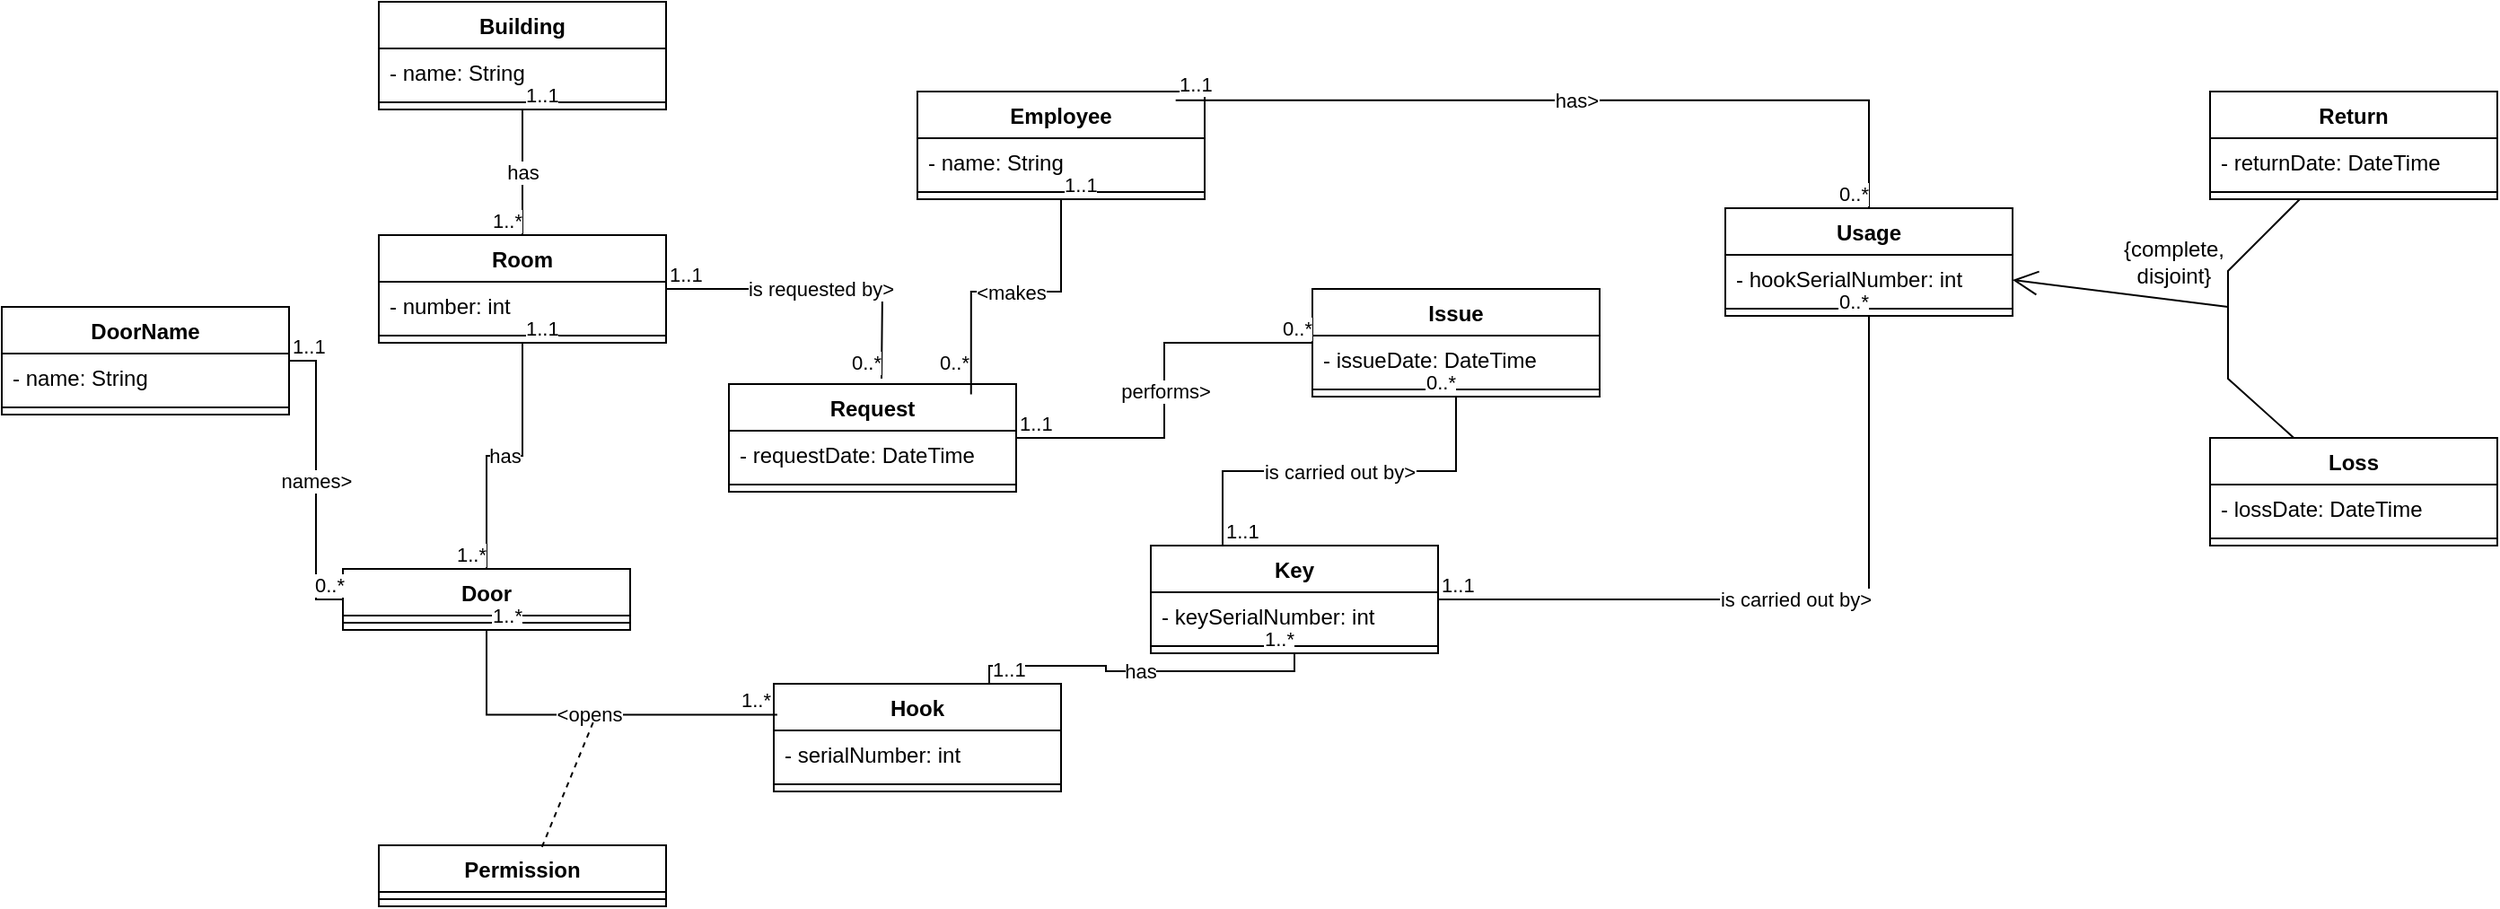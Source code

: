 <mxfile version="20.3.0" type="device"><diagram id="MXa_zbycZNqu51voTaco" name="Page-1"><mxGraphModel dx="1085" dy="-419" grid="1" gridSize="10" guides="1" tooltips="1" connect="1" arrows="1" fold="1" page="1" pageScale="1" pageWidth="850" pageHeight="1100" math="0" shadow="0"><root><mxCell id="0"/><mxCell id="1" parent="0"/><mxCell id="geQF2J1q_TdlYjpUdvWB-1" value="Building" style="swimlane;fontStyle=1;align=center;verticalAlign=top;childLayout=stackLayout;horizontal=1;startSize=26;horizontalStack=0;resizeParent=1;resizeParentMax=0;resizeLast=0;collapsible=1;marginBottom=0;" parent="1" vertex="1"><mxGeometry x="230" y="1170" width="160" height="60" as="geometry"/></mxCell><mxCell id="geQF2J1q_TdlYjpUdvWB-2" value="- name: String" style="text;strokeColor=none;fillColor=none;align=left;verticalAlign=top;spacingLeft=4;spacingRight=4;overflow=hidden;rotatable=0;points=[[0,0.5],[1,0.5]];portConstraint=eastwest;" parent="geQF2J1q_TdlYjpUdvWB-1" vertex="1"><mxGeometry y="26" width="160" height="26" as="geometry"/></mxCell><mxCell id="geQF2J1q_TdlYjpUdvWB-3" value="" style="line;strokeWidth=1;fillColor=none;align=left;verticalAlign=middle;spacingTop=-1;spacingLeft=3;spacingRight=3;rotatable=0;labelPosition=right;points=[];portConstraint=eastwest;strokeColor=inherit;" parent="geQF2J1q_TdlYjpUdvWB-1" vertex="1"><mxGeometry y="52" width="160" height="8" as="geometry"/></mxCell><mxCell id="geQF2J1q_TdlYjpUdvWB-5" value="Room" style="swimlane;fontStyle=1;align=center;verticalAlign=top;childLayout=stackLayout;horizontal=1;startSize=26;horizontalStack=0;resizeParent=1;resizeParentMax=0;resizeLast=0;collapsible=1;marginBottom=0;" parent="1" vertex="1"><mxGeometry x="230" y="1300" width="160" height="60" as="geometry"/></mxCell><mxCell id="geQF2J1q_TdlYjpUdvWB-6" value="- number: int" style="text;strokeColor=none;fillColor=none;align=left;verticalAlign=top;spacingLeft=4;spacingRight=4;overflow=hidden;rotatable=0;points=[[0,0.5],[1,0.5]];portConstraint=eastwest;" parent="geQF2J1q_TdlYjpUdvWB-5" vertex="1"><mxGeometry y="26" width="160" height="26" as="geometry"/></mxCell><mxCell id="geQF2J1q_TdlYjpUdvWB-7" value="" style="line;strokeWidth=1;fillColor=none;align=left;verticalAlign=middle;spacingTop=-1;spacingLeft=3;spacingRight=3;rotatable=0;labelPosition=right;points=[];portConstraint=eastwest;strokeColor=inherit;" parent="geQF2J1q_TdlYjpUdvWB-5" vertex="1"><mxGeometry y="52" width="160" height="8" as="geometry"/></mxCell><mxCell id="geQF2J1q_TdlYjpUdvWB-9" value="Door" style="swimlane;fontStyle=1;align=center;verticalAlign=top;childLayout=stackLayout;horizontal=1;startSize=26;horizontalStack=0;resizeParent=1;resizeParentMax=0;resizeLast=0;collapsible=1;marginBottom=0;" parent="1" vertex="1"><mxGeometry x="210" y="1486" width="160" height="34" as="geometry"/></mxCell><mxCell id="geQF2J1q_TdlYjpUdvWB-11" value="" style="line;strokeWidth=1;fillColor=none;align=left;verticalAlign=middle;spacingTop=-1;spacingLeft=3;spacingRight=3;rotatable=0;labelPosition=right;points=[];portConstraint=eastwest;strokeColor=inherit;" parent="geQF2J1q_TdlYjpUdvWB-9" vertex="1"><mxGeometry y="26" width="160" height="8" as="geometry"/></mxCell><mxCell id="geQF2J1q_TdlYjpUdvWB-13" value="DoorName" style="swimlane;fontStyle=1;align=center;verticalAlign=top;childLayout=stackLayout;horizontal=1;startSize=26;horizontalStack=0;resizeParent=1;resizeParentMax=0;resizeLast=0;collapsible=1;marginBottom=0;" parent="1" vertex="1"><mxGeometry x="20" y="1340" width="160" height="60" as="geometry"/></mxCell><mxCell id="geQF2J1q_TdlYjpUdvWB-14" value="- name: String" style="text;strokeColor=none;fillColor=none;align=left;verticalAlign=top;spacingLeft=4;spacingRight=4;overflow=hidden;rotatable=0;points=[[0,0.5],[1,0.5]];portConstraint=eastwest;" parent="geQF2J1q_TdlYjpUdvWB-13" vertex="1"><mxGeometry y="26" width="160" height="26" as="geometry"/></mxCell><mxCell id="geQF2J1q_TdlYjpUdvWB-15" value="" style="line;strokeWidth=1;fillColor=none;align=left;verticalAlign=middle;spacingTop=-1;spacingLeft=3;spacingRight=3;rotatable=0;labelPosition=right;points=[];portConstraint=eastwest;strokeColor=inherit;" parent="geQF2J1q_TdlYjpUdvWB-13" vertex="1"><mxGeometry y="52" width="160" height="8" as="geometry"/></mxCell><mxCell id="geQF2J1q_TdlYjpUdvWB-17" value="has" style="endArrow=none;html=1;edgeStyle=orthogonalEdgeStyle;rounded=0;" parent="1" source="geQF2J1q_TdlYjpUdvWB-1" target="geQF2J1q_TdlYjpUdvWB-5" edge="1"><mxGeometry relative="1" as="geometry"><mxPoint x="230" y="1380" as="sourcePoint"/><mxPoint x="390" y="1380" as="targetPoint"/></mxGeometry></mxCell><mxCell id="geQF2J1q_TdlYjpUdvWB-18" value="1..1" style="edgeLabel;resizable=0;html=1;align=left;verticalAlign=bottom;" parent="geQF2J1q_TdlYjpUdvWB-17" connectable="0" vertex="1"><mxGeometry x="-1" relative="1" as="geometry"/></mxCell><mxCell id="geQF2J1q_TdlYjpUdvWB-19" value="1..*" style="edgeLabel;resizable=0;html=1;align=right;verticalAlign=bottom;" parent="geQF2J1q_TdlYjpUdvWB-17" connectable="0" vertex="1"><mxGeometry x="1" relative="1" as="geometry"/></mxCell><mxCell id="geQF2J1q_TdlYjpUdvWB-23" value="has" style="endArrow=none;html=1;edgeStyle=orthogonalEdgeStyle;rounded=0;" parent="1" source="geQF2J1q_TdlYjpUdvWB-5" target="geQF2J1q_TdlYjpUdvWB-9" edge="1"><mxGeometry relative="1" as="geometry"><mxPoint x="450" y="1500" as="sourcePoint"/><mxPoint x="610" y="1500" as="targetPoint"/></mxGeometry></mxCell><mxCell id="geQF2J1q_TdlYjpUdvWB-24" value="1..1" style="edgeLabel;resizable=0;html=1;align=left;verticalAlign=bottom;" parent="geQF2J1q_TdlYjpUdvWB-23" connectable="0" vertex="1"><mxGeometry x="-1" relative="1" as="geometry"/></mxCell><mxCell id="geQF2J1q_TdlYjpUdvWB-25" value="1..*" style="edgeLabel;resizable=0;html=1;align=right;verticalAlign=bottom;" parent="geQF2J1q_TdlYjpUdvWB-23" connectable="0" vertex="1"><mxGeometry x="1" relative="1" as="geometry"/></mxCell><mxCell id="geQF2J1q_TdlYjpUdvWB-26" value="names&amp;gt;" style="endArrow=none;html=1;edgeStyle=orthogonalEdgeStyle;rounded=0;entryX=0;entryY=0.5;entryDx=0;entryDy=0;" parent="1" source="geQF2J1q_TdlYjpUdvWB-13" target="geQF2J1q_TdlYjpUdvWB-9" edge="1"><mxGeometry relative="1" as="geometry"><mxPoint x="110" y="1450" as="sourcePoint"/><mxPoint x="390" y="1380" as="targetPoint"/></mxGeometry></mxCell><mxCell id="geQF2J1q_TdlYjpUdvWB-27" value="1..1" style="edgeLabel;resizable=0;html=1;align=left;verticalAlign=bottom;" parent="geQF2J1q_TdlYjpUdvWB-26" connectable="0" vertex="1"><mxGeometry x="-1" relative="1" as="geometry"/></mxCell><mxCell id="geQF2J1q_TdlYjpUdvWB-28" value="0..*" style="edgeLabel;resizable=0;html=1;align=right;verticalAlign=bottom;" parent="geQF2J1q_TdlYjpUdvWB-26" connectable="0" vertex="1"><mxGeometry x="1" relative="1" as="geometry"><mxPoint x="1" as="offset"/></mxGeometry></mxCell><mxCell id="geQF2J1q_TdlYjpUdvWB-29" value="Hook" style="swimlane;fontStyle=1;align=center;verticalAlign=top;childLayout=stackLayout;horizontal=1;startSize=26;horizontalStack=0;resizeParent=1;resizeParentMax=0;resizeLast=0;collapsible=1;marginBottom=0;" parent="1" vertex="1"><mxGeometry x="450" y="1550" width="160" height="60" as="geometry"/></mxCell><mxCell id="geQF2J1q_TdlYjpUdvWB-30" value="- serialNumber: int" style="text;strokeColor=none;fillColor=none;align=left;verticalAlign=top;spacingLeft=4;spacingRight=4;overflow=hidden;rotatable=0;points=[[0,0.5],[1,0.5]];portConstraint=eastwest;" parent="geQF2J1q_TdlYjpUdvWB-29" vertex="1"><mxGeometry y="26" width="160" height="26" as="geometry"/></mxCell><mxCell id="geQF2J1q_TdlYjpUdvWB-31" value="" style="line;strokeWidth=1;fillColor=none;align=left;verticalAlign=middle;spacingTop=-1;spacingLeft=3;spacingRight=3;rotatable=0;labelPosition=right;points=[];portConstraint=eastwest;strokeColor=inherit;" parent="geQF2J1q_TdlYjpUdvWB-29" vertex="1"><mxGeometry y="52" width="160" height="8" as="geometry"/></mxCell><mxCell id="geQF2J1q_TdlYjpUdvWB-33" value="Permission" style="swimlane;fontStyle=1;align=center;verticalAlign=top;childLayout=stackLayout;horizontal=1;startSize=26;horizontalStack=0;resizeParent=1;resizeParentMax=0;resizeLast=0;collapsible=1;marginBottom=0;" parent="1" vertex="1"><mxGeometry x="230" y="1640" width="160" height="34" as="geometry"/></mxCell><mxCell id="geQF2J1q_TdlYjpUdvWB-35" value="" style="line;strokeWidth=1;fillColor=none;align=left;verticalAlign=middle;spacingTop=-1;spacingLeft=3;spacingRight=3;rotatable=0;labelPosition=right;points=[];portConstraint=eastwest;strokeColor=inherit;" parent="geQF2J1q_TdlYjpUdvWB-33" vertex="1"><mxGeometry y="26" width="160" height="8" as="geometry"/></mxCell><mxCell id="geQF2J1q_TdlYjpUdvWB-37" value="&amp;lt;opens" style="endArrow=none;html=1;edgeStyle=orthogonalEdgeStyle;rounded=0;exitX=0.012;exitY=0.287;exitDx=0;exitDy=0;exitPerimeter=0;" parent="1" source="geQF2J1q_TdlYjpUdvWB-29" target="geQF2J1q_TdlYjpUdvWB-9" edge="1"><mxGeometry relative="1" as="geometry"><mxPoint x="470" y="1507" as="sourcePoint"/><mxPoint x="520" y="1600" as="targetPoint"/></mxGeometry></mxCell><mxCell id="geQF2J1q_TdlYjpUdvWB-38" value="1..*" style="edgeLabel;resizable=0;html=1;align=left;verticalAlign=bottom;" parent="geQF2J1q_TdlYjpUdvWB-37" connectable="0" vertex="1"><mxGeometry x="-1" relative="1" as="geometry"><mxPoint x="-22" as="offset"/></mxGeometry></mxCell><mxCell id="geQF2J1q_TdlYjpUdvWB-39" value="1..*" style="edgeLabel;resizable=0;html=1;align=right;verticalAlign=bottom;" parent="geQF2J1q_TdlYjpUdvWB-37" connectable="0" vertex="1"><mxGeometry x="1" relative="1" as="geometry"><mxPoint x="20" as="offset"/></mxGeometry></mxCell><mxCell id="geQF2J1q_TdlYjpUdvWB-40" value="" style="endArrow=none;dashed=1;html=1;rounded=0;exitX=0.568;exitY=0.029;exitDx=0;exitDy=0;exitPerimeter=0;" parent="1" source="geQF2J1q_TdlYjpUdvWB-33" edge="1"><mxGeometry width="50" height="50" relative="1" as="geometry"><mxPoint x="390" y="1530" as="sourcePoint"/><mxPoint x="350" y="1570" as="targetPoint"/></mxGeometry></mxCell><mxCell id="geQF2J1q_TdlYjpUdvWB-41" value="Key" style="swimlane;fontStyle=1;align=center;verticalAlign=top;childLayout=stackLayout;horizontal=1;startSize=26;horizontalStack=0;resizeParent=1;resizeParentMax=0;resizeLast=0;collapsible=1;marginBottom=0;" parent="1" vertex="1"><mxGeometry x="660" y="1473" width="160" height="60" as="geometry"/></mxCell><mxCell id="geQF2J1q_TdlYjpUdvWB-62" value="- keySerialNumber: int" style="text;strokeColor=none;fillColor=none;align=left;verticalAlign=top;spacingLeft=4;spacingRight=4;overflow=hidden;rotatable=0;points=[[0,0.5],[1,0.5]];portConstraint=eastwest;" parent="geQF2J1q_TdlYjpUdvWB-41" vertex="1"><mxGeometry y="26" width="160" height="26" as="geometry"/></mxCell><mxCell id="geQF2J1q_TdlYjpUdvWB-43" value="" style="line;strokeWidth=1;fillColor=none;align=left;verticalAlign=middle;spacingTop=-1;spacingLeft=3;spacingRight=3;rotatable=0;labelPosition=right;points=[];portConstraint=eastwest;strokeColor=inherit;" parent="geQF2J1q_TdlYjpUdvWB-41" vertex="1"><mxGeometry y="52" width="160" height="8" as="geometry"/></mxCell><mxCell id="geQF2J1q_TdlYjpUdvWB-45" value="has" style="endArrow=none;html=1;edgeStyle=orthogonalEdgeStyle;rounded=0;exitX=0.75;exitY=0;exitDx=0;exitDy=0;" parent="1" source="geQF2J1q_TdlYjpUdvWB-29" target="geQF2J1q_TdlYjpUdvWB-41" edge="1"><mxGeometry relative="1" as="geometry"><mxPoint x="410" y="1450" as="sourcePoint"/><mxPoint x="570" y="1450" as="targetPoint"/></mxGeometry></mxCell><mxCell id="geQF2J1q_TdlYjpUdvWB-46" value="1..1" style="edgeLabel;resizable=0;html=1;align=left;verticalAlign=bottom;" parent="geQF2J1q_TdlYjpUdvWB-45" connectable="0" vertex="1"><mxGeometry x="-1" relative="1" as="geometry"/></mxCell><mxCell id="geQF2J1q_TdlYjpUdvWB-47" value="1..*" style="edgeLabel;resizable=0;html=1;align=right;verticalAlign=bottom;" parent="geQF2J1q_TdlYjpUdvWB-45" connectable="0" vertex="1"><mxGeometry x="1" relative="1" as="geometry"/></mxCell><mxCell id="geQF2J1q_TdlYjpUdvWB-48" value="Employee" style="swimlane;fontStyle=1;align=center;verticalAlign=top;childLayout=stackLayout;horizontal=1;startSize=26;horizontalStack=0;resizeParent=1;resizeParentMax=0;resizeLast=0;collapsible=1;marginBottom=0;" parent="1" vertex="1"><mxGeometry x="530" y="1220" width="160" height="60" as="geometry"/></mxCell><mxCell id="geQF2J1q_TdlYjpUdvWB-49" value="- name: String" style="text;strokeColor=none;fillColor=none;align=left;verticalAlign=top;spacingLeft=4;spacingRight=4;overflow=hidden;rotatable=0;points=[[0,0.5],[1,0.5]];portConstraint=eastwest;" parent="geQF2J1q_TdlYjpUdvWB-48" vertex="1"><mxGeometry y="26" width="160" height="26" as="geometry"/></mxCell><mxCell id="geQF2J1q_TdlYjpUdvWB-50" value="" style="line;strokeWidth=1;fillColor=none;align=left;verticalAlign=middle;spacingTop=-1;spacingLeft=3;spacingRight=3;rotatable=0;labelPosition=right;points=[];portConstraint=eastwest;strokeColor=inherit;" parent="geQF2J1q_TdlYjpUdvWB-48" vertex="1"><mxGeometry y="52" width="160" height="8" as="geometry"/></mxCell><mxCell id="geQF2J1q_TdlYjpUdvWB-52" value="Request" style="swimlane;fontStyle=1;align=center;verticalAlign=top;childLayout=stackLayout;horizontal=1;startSize=26;horizontalStack=0;resizeParent=1;resizeParentMax=0;resizeLast=0;collapsible=1;marginBottom=0;" parent="1" vertex="1"><mxGeometry x="425" y="1383" width="160" height="60" as="geometry"/></mxCell><mxCell id="geQF2J1q_TdlYjpUdvWB-53" value="- requestDate: DateTime" style="text;strokeColor=none;fillColor=none;align=left;verticalAlign=top;spacingLeft=4;spacingRight=4;overflow=hidden;rotatable=0;points=[[0,0.5],[1,0.5]];portConstraint=eastwest;" parent="geQF2J1q_TdlYjpUdvWB-52" vertex="1"><mxGeometry y="26" width="160" height="26" as="geometry"/></mxCell><mxCell id="geQF2J1q_TdlYjpUdvWB-54" value="" style="line;strokeWidth=1;fillColor=none;align=left;verticalAlign=middle;spacingTop=-1;spacingLeft=3;spacingRight=3;rotatable=0;labelPosition=right;points=[];portConstraint=eastwest;strokeColor=inherit;" parent="geQF2J1q_TdlYjpUdvWB-52" vertex="1"><mxGeometry y="52" width="160" height="8" as="geometry"/></mxCell><mxCell id="geQF2J1q_TdlYjpUdvWB-56" value="is requested by&amp;gt;" style="endArrow=none;html=1;edgeStyle=orthogonalEdgeStyle;rounded=0;" parent="1" source="geQF2J1q_TdlYjpUdvWB-5" edge="1"><mxGeometry relative="1" as="geometry"><mxPoint x="390" y="1420" as="sourcePoint"/><mxPoint x="510" y="1380" as="targetPoint"/></mxGeometry></mxCell><mxCell id="geQF2J1q_TdlYjpUdvWB-57" value="1..1" style="edgeLabel;resizable=0;html=1;align=left;verticalAlign=bottom;" parent="geQF2J1q_TdlYjpUdvWB-56" connectable="0" vertex="1"><mxGeometry x="-1" relative="1" as="geometry"/></mxCell><mxCell id="geQF2J1q_TdlYjpUdvWB-58" value="0..*" style="edgeLabel;resizable=0;html=1;align=right;verticalAlign=bottom;" parent="geQF2J1q_TdlYjpUdvWB-56" connectable="0" vertex="1"><mxGeometry x="1" relative="1" as="geometry"><mxPoint as="offset"/></mxGeometry></mxCell><mxCell id="geQF2J1q_TdlYjpUdvWB-59" value="&amp;lt;makes" style="endArrow=none;html=1;edgeStyle=orthogonalEdgeStyle;rounded=0;entryX=0.843;entryY=0.096;entryDx=0;entryDy=0;entryPerimeter=0;" parent="1" source="geQF2J1q_TdlYjpUdvWB-48" target="geQF2J1q_TdlYjpUdvWB-52" edge="1"><mxGeometry relative="1" as="geometry"><mxPoint x="390" y="1420" as="sourcePoint"/><mxPoint x="550" y="1390" as="targetPoint"/></mxGeometry></mxCell><mxCell id="geQF2J1q_TdlYjpUdvWB-60" value="1..1" style="edgeLabel;resizable=0;html=1;align=left;verticalAlign=bottom;" parent="geQF2J1q_TdlYjpUdvWB-59" connectable="0" vertex="1"><mxGeometry x="-1" relative="1" as="geometry"/></mxCell><mxCell id="geQF2J1q_TdlYjpUdvWB-61" value="0..*" style="edgeLabel;resizable=0;html=1;align=right;verticalAlign=bottom;" parent="geQF2J1q_TdlYjpUdvWB-59" connectable="0" vertex="1"><mxGeometry x="1" relative="1" as="geometry"><mxPoint y="-9" as="offset"/></mxGeometry></mxCell><mxCell id="_ib2NyO4S4cdY1bmvvRu-2" value="Issue" style="swimlane;fontStyle=1;align=center;verticalAlign=top;childLayout=stackLayout;horizontal=1;startSize=26;horizontalStack=0;resizeParent=1;resizeParentMax=0;resizeLast=0;collapsible=1;marginBottom=0;" parent="1" vertex="1"><mxGeometry x="750" y="1330" width="160" height="60" as="geometry"/></mxCell><mxCell id="_ib2NyO4S4cdY1bmvvRu-3" value="- issueDate: DateTime" style="text;strokeColor=none;fillColor=none;align=left;verticalAlign=top;spacingLeft=4;spacingRight=4;overflow=hidden;rotatable=0;points=[[0,0.5],[1,0.5]];portConstraint=eastwest;" parent="_ib2NyO4S4cdY1bmvvRu-2" vertex="1"><mxGeometry y="26" width="160" height="26" as="geometry"/></mxCell><mxCell id="_ib2NyO4S4cdY1bmvvRu-4" value="" style="line;strokeWidth=1;fillColor=none;align=left;verticalAlign=middle;spacingTop=-1;spacingLeft=3;spacingRight=3;rotatable=0;labelPosition=right;points=[];portConstraint=eastwest;strokeColor=inherit;" parent="_ib2NyO4S4cdY1bmvvRu-2" vertex="1"><mxGeometry y="52" width="160" height="8" as="geometry"/></mxCell><mxCell id="_ib2NyO4S4cdY1bmvvRu-9" value="performs&amp;gt;" style="endArrow=none;html=1;edgeStyle=orthogonalEdgeStyle;rounded=0;" parent="1" source="geQF2J1q_TdlYjpUdvWB-52" target="_ib2NyO4S4cdY1bmvvRu-2" edge="1"><mxGeometry relative="1" as="geometry"><mxPoint x="730" y="1290" as="sourcePoint"/><mxPoint x="890" y="1290" as="targetPoint"/></mxGeometry></mxCell><mxCell id="_ib2NyO4S4cdY1bmvvRu-10" value="1..1" style="edgeLabel;resizable=0;html=1;align=left;verticalAlign=bottom;" parent="_ib2NyO4S4cdY1bmvvRu-9" connectable="0" vertex="1"><mxGeometry x="-1" relative="1" as="geometry"/></mxCell><mxCell id="_ib2NyO4S4cdY1bmvvRu-11" value="0..*" style="edgeLabel;resizable=0;html=1;align=right;verticalAlign=bottom;" parent="_ib2NyO4S4cdY1bmvvRu-9" connectable="0" vertex="1"><mxGeometry x="1" relative="1" as="geometry"/></mxCell><mxCell id="_ib2NyO4S4cdY1bmvvRu-16" value="is carried out by&amp;gt;" style="endArrow=none;html=1;edgeStyle=orthogonalEdgeStyle;rounded=0;exitX=0.25;exitY=0;exitDx=0;exitDy=0;" parent="1" source="geQF2J1q_TdlYjpUdvWB-41" target="_ib2NyO4S4cdY1bmvvRu-2" edge="1"><mxGeometry relative="1" as="geometry"><mxPoint x="400" y="1340" as="sourcePoint"/><mxPoint x="560" y="1340" as="targetPoint"/></mxGeometry></mxCell><mxCell id="_ib2NyO4S4cdY1bmvvRu-17" value="1..1" style="edgeLabel;resizable=0;html=1;align=left;verticalAlign=bottom;" parent="_ib2NyO4S4cdY1bmvvRu-16" connectable="0" vertex="1"><mxGeometry x="-1" relative="1" as="geometry"/></mxCell><mxCell id="_ib2NyO4S4cdY1bmvvRu-18" value="0..*" style="edgeLabel;resizable=0;html=1;align=right;verticalAlign=bottom;" parent="_ib2NyO4S4cdY1bmvvRu-16" connectable="0" vertex="1"><mxGeometry x="1" relative="1" as="geometry"/></mxCell><mxCell id="_ib2NyO4S4cdY1bmvvRu-19" value="Usage" style="swimlane;fontStyle=1;align=center;verticalAlign=top;childLayout=stackLayout;horizontal=1;startSize=26;horizontalStack=0;resizeParent=1;resizeParentMax=0;resizeLast=0;collapsible=1;marginBottom=0;" parent="1" vertex="1"><mxGeometry x="980" y="1285" width="160" height="60" as="geometry"/></mxCell><mxCell id="_ib2NyO4S4cdY1bmvvRu-20" value="- hookSerialNumber: int" style="text;strokeColor=none;fillColor=none;align=left;verticalAlign=top;spacingLeft=4;spacingRight=4;overflow=hidden;rotatable=0;points=[[0,0.5],[1,0.5]];portConstraint=eastwest;" parent="_ib2NyO4S4cdY1bmvvRu-19" vertex="1"><mxGeometry y="26" width="160" height="26" as="geometry"/></mxCell><mxCell id="_ib2NyO4S4cdY1bmvvRu-21" value="" style="line;strokeWidth=1;fillColor=none;align=left;verticalAlign=middle;spacingTop=-1;spacingLeft=3;spacingRight=3;rotatable=0;labelPosition=right;points=[];portConstraint=eastwest;strokeColor=inherit;" parent="_ib2NyO4S4cdY1bmvvRu-19" vertex="1"><mxGeometry y="52" width="160" height="8" as="geometry"/></mxCell><mxCell id="_ib2NyO4S4cdY1bmvvRu-23" value="Loss" style="swimlane;fontStyle=1;align=center;verticalAlign=top;childLayout=stackLayout;horizontal=1;startSize=26;horizontalStack=0;resizeParent=1;resizeParentMax=0;resizeLast=0;collapsible=1;marginBottom=0;" parent="1" vertex="1"><mxGeometry x="1250" y="1413" width="160" height="60" as="geometry"/></mxCell><mxCell id="_ib2NyO4S4cdY1bmvvRu-24" value="- lossDate: DateTime" style="text;strokeColor=none;fillColor=none;align=left;verticalAlign=top;spacingLeft=4;spacingRight=4;overflow=hidden;rotatable=0;points=[[0,0.5],[1,0.5]];portConstraint=eastwest;" parent="_ib2NyO4S4cdY1bmvvRu-23" vertex="1"><mxGeometry y="26" width="160" height="26" as="geometry"/></mxCell><mxCell id="_ib2NyO4S4cdY1bmvvRu-25" value="" style="line;strokeWidth=1;fillColor=none;align=left;verticalAlign=middle;spacingTop=-1;spacingLeft=3;spacingRight=3;rotatable=0;labelPosition=right;points=[];portConstraint=eastwest;strokeColor=inherit;" parent="_ib2NyO4S4cdY1bmvvRu-23" vertex="1"><mxGeometry y="52" width="160" height="8" as="geometry"/></mxCell><mxCell id="_ib2NyO4S4cdY1bmvvRu-27" value="Return" style="swimlane;fontStyle=1;align=center;verticalAlign=top;childLayout=stackLayout;horizontal=1;startSize=26;horizontalStack=0;resizeParent=1;resizeParentMax=0;resizeLast=0;collapsible=1;marginBottom=0;" parent="1" vertex="1"><mxGeometry x="1250" y="1220" width="160" height="60" as="geometry"/></mxCell><mxCell id="_ib2NyO4S4cdY1bmvvRu-28" value="- returnDate: DateTime" style="text;strokeColor=none;fillColor=none;align=left;verticalAlign=top;spacingLeft=4;spacingRight=4;overflow=hidden;rotatable=0;points=[[0,0.5],[1,0.5]];portConstraint=eastwest;" parent="_ib2NyO4S4cdY1bmvvRu-27" vertex="1"><mxGeometry y="26" width="160" height="26" as="geometry"/></mxCell><mxCell id="_ib2NyO4S4cdY1bmvvRu-29" value="" style="line;strokeWidth=1;fillColor=none;align=left;verticalAlign=middle;spacingTop=-1;spacingLeft=3;spacingRight=3;rotatable=0;labelPosition=right;points=[];portConstraint=eastwest;strokeColor=inherit;" parent="_ib2NyO4S4cdY1bmvvRu-27" vertex="1"><mxGeometry y="52" width="160" height="8" as="geometry"/></mxCell><mxCell id="_ib2NyO4S4cdY1bmvvRu-31" value="is carried out by&amp;gt;" style="endArrow=none;html=1;edgeStyle=orthogonalEdgeStyle;rounded=0;" parent="1" source="geQF2J1q_TdlYjpUdvWB-41" target="_ib2NyO4S4cdY1bmvvRu-19" edge="1"><mxGeometry relative="1" as="geometry"><mxPoint x="850" y="1400" as="sourcePoint"/><mxPoint x="1010" y="1400" as="targetPoint"/></mxGeometry></mxCell><mxCell id="_ib2NyO4S4cdY1bmvvRu-32" value="1..1" style="edgeLabel;resizable=0;html=1;align=left;verticalAlign=bottom;" parent="_ib2NyO4S4cdY1bmvvRu-31" connectable="0" vertex="1"><mxGeometry x="-1" relative="1" as="geometry"/></mxCell><mxCell id="_ib2NyO4S4cdY1bmvvRu-33" value="0..*" style="edgeLabel;resizable=0;html=1;align=right;verticalAlign=bottom;" parent="_ib2NyO4S4cdY1bmvvRu-31" connectable="0" vertex="1"><mxGeometry x="1" relative="1" as="geometry"/></mxCell><mxCell id="_ib2NyO4S4cdY1bmvvRu-34" value="has&amp;gt;" style="endArrow=none;html=1;edgeStyle=orthogonalEdgeStyle;rounded=0;exitX=0.899;exitY=0.082;exitDx=0;exitDy=0;exitPerimeter=0;" parent="1" source="geQF2J1q_TdlYjpUdvWB-48" target="_ib2NyO4S4cdY1bmvvRu-19" edge="1"><mxGeometry relative="1" as="geometry"><mxPoint x="780" y="1203.053" as="sourcePoint"/><mxPoint x="1050.0" y="1060" as="targetPoint"/></mxGeometry></mxCell><mxCell id="_ib2NyO4S4cdY1bmvvRu-35" value="1..1" style="edgeLabel;resizable=0;html=1;align=left;verticalAlign=bottom;" parent="_ib2NyO4S4cdY1bmvvRu-34" connectable="0" vertex="1"><mxGeometry x="-1" relative="1" as="geometry"/></mxCell><mxCell id="_ib2NyO4S4cdY1bmvvRu-36" value="0..*" style="edgeLabel;resizable=0;html=1;align=right;verticalAlign=bottom;" parent="_ib2NyO4S4cdY1bmvvRu-34" connectable="0" vertex="1"><mxGeometry x="1" relative="1" as="geometry"/></mxCell><mxCell id="_ib2NyO4S4cdY1bmvvRu-40" value="" style="endArrow=none;html=1;rounded=0;" parent="1" source="_ib2NyO4S4cdY1bmvvRu-23" target="_ib2NyO4S4cdY1bmvvRu-27" edge="1"><mxGeometry width="50" height="50" relative="1" as="geometry"><mxPoint x="1020" y="1400" as="sourcePoint"/><mxPoint x="1070" y="1350" as="targetPoint"/><Array as="points"><mxPoint x="1260" y="1380"/><mxPoint x="1260" y="1320"/></Array></mxGeometry></mxCell><mxCell id="_ib2NyO4S4cdY1bmvvRu-41" value="{complete,&lt;br&gt;disjoint}" style="text;html=1;strokeColor=none;fillColor=none;align=center;verticalAlign=middle;whiteSpace=wrap;rounded=0;" parent="1" vertex="1"><mxGeometry x="1200" y="1300" width="60" height="30" as="geometry"/></mxCell><mxCell id="_ib2NyO4S4cdY1bmvvRu-42" value="" style="endArrow=open;endFill=1;endSize=12;html=1;rounded=0;" parent="1" target="_ib2NyO4S4cdY1bmvvRu-19" edge="1"><mxGeometry width="160" relative="1" as="geometry"><mxPoint x="1260" y="1340" as="sourcePoint"/><mxPoint x="1120" y="1370" as="targetPoint"/></mxGeometry></mxCell></root></mxGraphModel></diagram></mxfile>